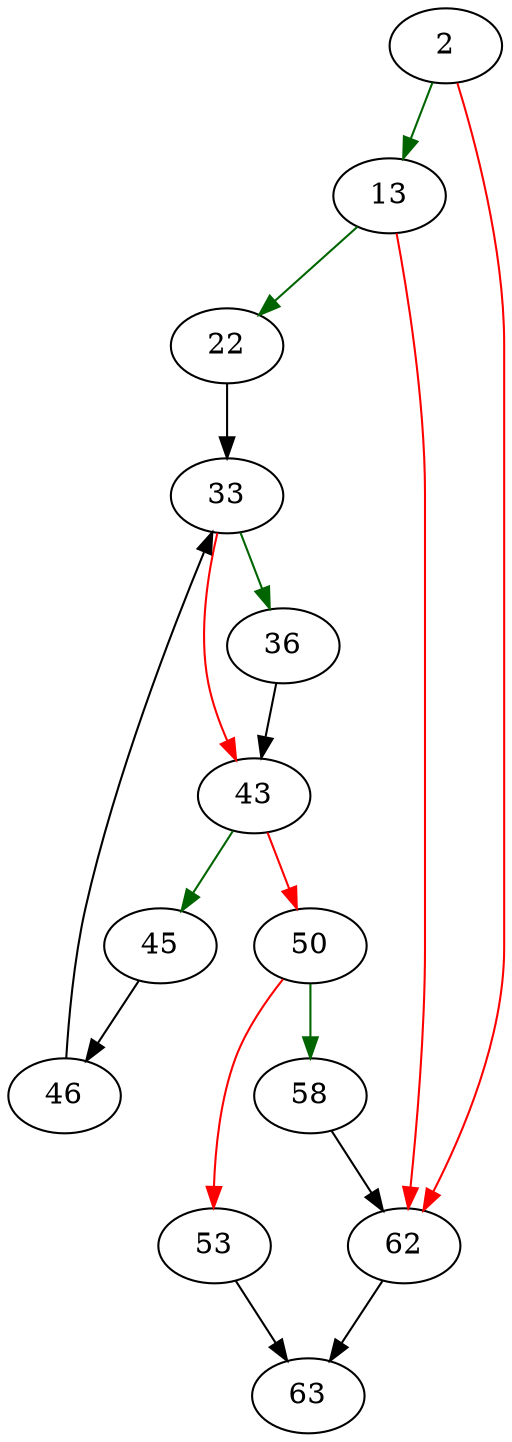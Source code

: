 strict digraph "sqlite3IndexedByLookup" {
	// Node definitions.
	2 [entry=true];
	13;
	62;
	22;
	33;
	36;
	43;
	45;
	50;
	46;
	58;
	53;
	63;

	// Edge definitions.
	2 -> 13 [
		color=darkgreen
		cond=true
	];
	2 -> 62 [
		color=red
		cond=false
	];
	13 -> 62 [
		color=red
		cond=false
	];
	13 -> 22 [
		color=darkgreen
		cond=true
	];
	62 -> 63;
	22 -> 33;
	33 -> 36 [
		color=darkgreen
		cond=true
	];
	33 -> 43 [
		color=red
		cond=false
	];
	36 -> 43;
	43 -> 45 [
		color=darkgreen
		cond=true
	];
	43 -> 50 [
		color=red
		cond=false
	];
	45 -> 46;
	50 -> 58 [
		color=darkgreen
		cond=true
	];
	50 -> 53 [
		color=red
		cond=false
	];
	46 -> 33;
	58 -> 62;
	53 -> 63;
}